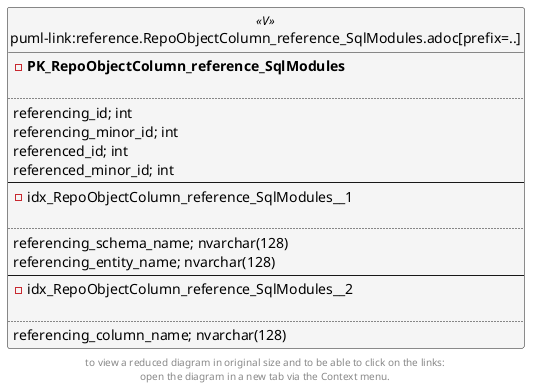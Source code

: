 @startuml
left to right direction
'top to bottom direction
hide circle
'avoide "." issues:
set namespaceSeparator none


skinparam class {
  BackgroundColor White
  BackgroundColor<<FN>> Yellow
  BackgroundColor<<FS>> Yellow
  BackgroundColor<<FT>> LightGray
  BackgroundColor<<IF>> Yellow
  BackgroundColor<<IS>> Yellow
  BackgroundColor<<P>> Aqua
  BackgroundColor<<PC>> Aqua
  BackgroundColor<<SN>> Yellow
  BackgroundColor<<SO>> SlateBlue
  BackgroundColor<<TF>> LightGray
  BackgroundColor<<TR>> Tomato
  BackgroundColor<<U>> White
  BackgroundColor<<V>> WhiteSmoke
  BackgroundColor<<X>> Aqua
}


entity "puml-link:reference.RepoObjectColumn_reference_SqlModules.adoc[prefix=..]" as reference.RepoObjectColumn_reference_SqlModules << V >> {
- **PK_RepoObjectColumn_reference_SqlModules**

..
referencing_id; int
referencing_minor_id; int
referenced_id; int
referenced_minor_id; int
--
- idx_RepoObjectColumn_reference_SqlModules__1

..
referencing_schema_name; nvarchar(128)
referencing_entity_name; nvarchar(128)
--
- idx_RepoObjectColumn_reference_SqlModules__2

..
referencing_column_name; nvarchar(128)
}


footer
to view a reduced diagram in original size and to be able to click on the links:
open the diagram in a new tab via the Context menu.
end footer

@enduml

